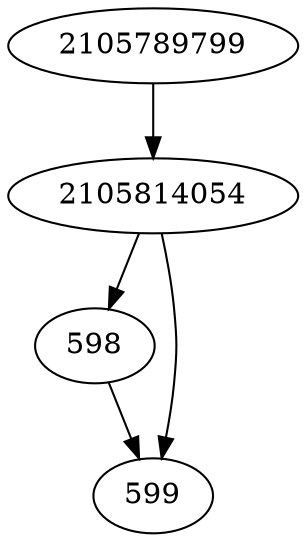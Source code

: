 strict digraph  {
2105814054;
2105789799;
598;
599;
2105814054 -> 598;
2105814054 -> 599;
2105789799 -> 2105814054;
598 -> 599;
}
